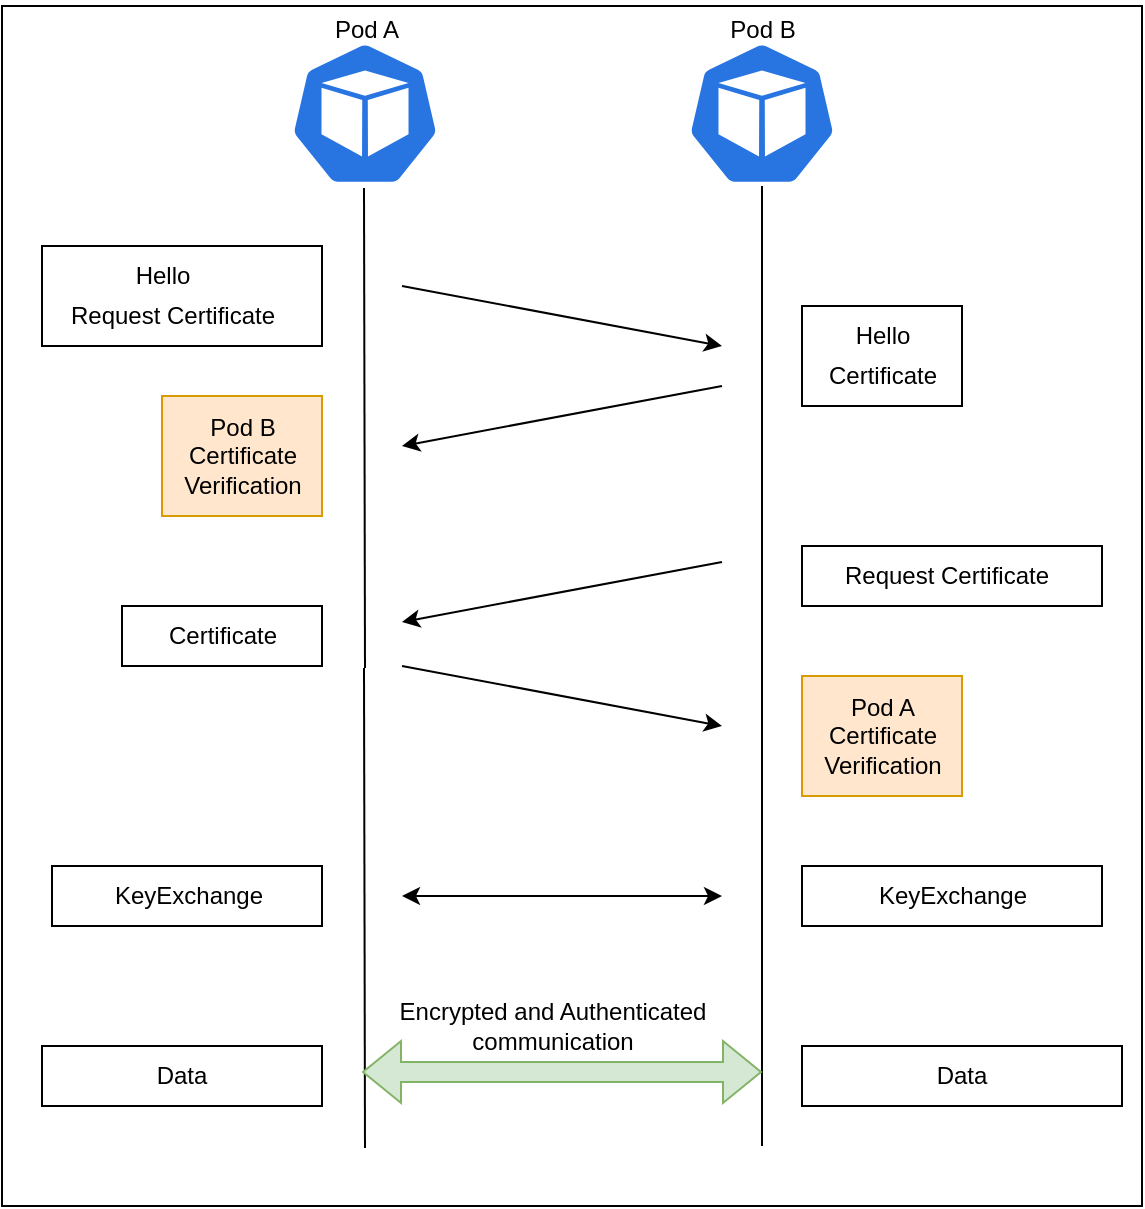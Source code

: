<mxfile version="24.6.4" type="device">
  <diagram name="Page-1" id="KsvBhtaB3D7SHNetGqwE">
    <mxGraphModel dx="831" dy="596" grid="1" gridSize="10" guides="1" tooltips="1" connect="1" arrows="1" fold="1" page="1" pageScale="1" pageWidth="850" pageHeight="1100" math="0" shadow="0">
      <root>
        <mxCell id="0" />
        <mxCell id="1" parent="0" />
        <mxCell id="iQbvoVuump7LGCyGvh8w-54" value="" style="rounded=0;whiteSpace=wrap;html=1;" vertex="1" parent="1">
          <mxGeometry x="100" y="70" width="570" height="600" as="geometry" />
        </mxCell>
        <mxCell id="iQbvoVuump7LGCyGvh8w-6" value="" style="endArrow=none;html=1;rounded=0;entryX=0.5;entryY=1;entryDx=0;entryDy=0;entryPerimeter=0;" edge="1" parent="1">
          <mxGeometry width="50" height="50" relative="1" as="geometry">
            <mxPoint x="281.5" y="401" as="sourcePoint" />
            <mxPoint x="281" y="161" as="targetPoint" />
          </mxGeometry>
        </mxCell>
        <mxCell id="iQbvoVuump7LGCyGvh8w-7" value="" style="endArrow=none;html=1;rounded=0;entryX=0.5;entryY=1;entryDx=0;entryDy=0;entryPerimeter=0;" edge="1" parent="1">
          <mxGeometry width="50" height="50" relative="1" as="geometry">
            <mxPoint x="480" y="400" as="sourcePoint" />
            <mxPoint x="480" y="160" as="targetPoint" />
          </mxGeometry>
        </mxCell>
        <mxCell id="iQbvoVuump7LGCyGvh8w-10" value="" style="rounded=0;whiteSpace=wrap;html=1;" vertex="1" parent="1">
          <mxGeometry x="120" y="190" width="140" height="50" as="geometry" />
        </mxCell>
        <mxCell id="iQbvoVuump7LGCyGvh8w-11" value="Hello" style="text;html=1;align=center;verticalAlign=middle;resizable=0;points=[];autosize=1;strokeColor=none;fillColor=none;" vertex="1" parent="1">
          <mxGeometry x="155" y="190" width="50" height="30" as="geometry" />
        </mxCell>
        <mxCell id="iQbvoVuump7LGCyGvh8w-12" value="" style="rounded=0;whiteSpace=wrap;html=1;" vertex="1" parent="1">
          <mxGeometry x="500" y="220" width="80" height="50" as="geometry" />
        </mxCell>
        <mxCell id="iQbvoVuump7LGCyGvh8w-13" value="Hello" style="text;html=1;align=center;verticalAlign=middle;resizable=0;points=[];autosize=1;strokeColor=none;fillColor=none;" vertex="1" parent="1">
          <mxGeometry x="515" y="220" width="50" height="30" as="geometry" />
        </mxCell>
        <mxCell id="iQbvoVuump7LGCyGvh8w-15" value="Certificate" style="text;html=1;align=center;verticalAlign=middle;resizable=0;points=[];autosize=1;strokeColor=none;fillColor=none;" vertex="1" parent="1">
          <mxGeometry x="500" y="240" width="80" height="30" as="geometry" />
        </mxCell>
        <mxCell id="iQbvoVuump7LGCyGvh8w-17" value="" style="endArrow=classic;html=1;rounded=0;" edge="1" parent="1">
          <mxGeometry width="50" height="50" relative="1" as="geometry">
            <mxPoint x="460" y="260" as="sourcePoint" />
            <mxPoint x="300" y="290" as="targetPoint" />
          </mxGeometry>
        </mxCell>
        <mxCell id="iQbvoVuump7LGCyGvh8w-18" value="" style="rounded=0;whiteSpace=wrap;html=1;" vertex="1" parent="1">
          <mxGeometry x="180" y="270" width="80" height="50" as="geometry" />
        </mxCell>
        <mxCell id="iQbvoVuump7LGCyGvh8w-19" value="&lt;div&gt;Pod B&lt;/div&gt;Certificate&lt;div&gt;Verification&lt;/div&gt;" style="text;html=1;align=center;verticalAlign=middle;resizable=0;points=[];autosize=1;strokeColor=#d79b00;fillColor=#ffe6cc;" vertex="1" parent="1">
          <mxGeometry x="180" y="265" width="80" height="60" as="geometry" />
        </mxCell>
        <mxCell id="iQbvoVuump7LGCyGvh8w-20" value="" style="rounded=0;whiteSpace=wrap;html=1;" vertex="1" parent="1">
          <mxGeometry x="125" y="500" width="135" height="30" as="geometry" />
        </mxCell>
        <mxCell id="iQbvoVuump7LGCyGvh8w-21" value="KeyExchange" style="text;html=1;align=center;verticalAlign=middle;resizable=0;points=[];autosize=1;strokeColor=none;fillColor=none;" vertex="1" parent="1">
          <mxGeometry x="142.5" y="500" width="100" height="30" as="geometry" />
        </mxCell>
        <mxCell id="iQbvoVuump7LGCyGvh8w-22" value="" style="rounded=0;whiteSpace=wrap;html=1;" vertex="1" parent="1">
          <mxGeometry x="500" y="500" width="150" height="30" as="geometry" />
        </mxCell>
        <mxCell id="iQbvoVuump7LGCyGvh8w-23" value="KeyExchange" style="text;html=1;align=center;verticalAlign=middle;resizable=0;points=[];autosize=1;strokeColor=none;fillColor=none;" vertex="1" parent="1">
          <mxGeometry x="525" y="500" width="100" height="30" as="geometry" />
        </mxCell>
        <mxCell id="iQbvoVuump7LGCyGvh8w-26" value="Request Certificate" style="text;html=1;align=center;verticalAlign=middle;resizable=0;points=[];autosize=1;strokeColor=none;fillColor=none;" vertex="1" parent="1">
          <mxGeometry x="120" y="210" width="130" height="30" as="geometry" />
        </mxCell>
        <mxCell id="iQbvoVuump7LGCyGvh8w-27" value="" style="endArrow=classic;html=1;rounded=0;" edge="1" parent="1">
          <mxGeometry width="50" height="50" relative="1" as="geometry">
            <mxPoint x="300" y="210" as="sourcePoint" />
            <mxPoint x="460" y="240" as="targetPoint" />
          </mxGeometry>
        </mxCell>
        <mxCell id="iQbvoVuump7LGCyGvh8w-28" value="" style="endArrow=none;html=1;rounded=0;entryX=0.5;entryY=1;entryDx=0;entryDy=0;entryPerimeter=0;" edge="1" parent="1">
          <mxGeometry width="50" height="50" relative="1" as="geometry">
            <mxPoint x="281.5" y="641" as="sourcePoint" />
            <mxPoint x="281" y="401" as="targetPoint" />
          </mxGeometry>
        </mxCell>
        <mxCell id="iQbvoVuump7LGCyGvh8w-29" value="" style="endArrow=none;html=1;rounded=0;entryX=0.5;entryY=1;entryDx=0;entryDy=0;entryPerimeter=0;" edge="1" parent="1">
          <mxGeometry width="50" height="50" relative="1" as="geometry">
            <mxPoint x="480" y="640" as="sourcePoint" />
            <mxPoint x="480" y="400" as="targetPoint" />
          </mxGeometry>
        </mxCell>
        <mxCell id="iQbvoVuump7LGCyGvh8w-30" value="" style="rounded=0;whiteSpace=wrap;html=1;" vertex="1" parent="1">
          <mxGeometry x="160" y="370" width="100" height="30" as="geometry" />
        </mxCell>
        <mxCell id="iQbvoVuump7LGCyGvh8w-32" value="" style="rounded=0;whiteSpace=wrap;html=1;" vertex="1" parent="1">
          <mxGeometry x="500" y="340" width="150" height="30" as="geometry" />
        </mxCell>
        <mxCell id="iQbvoVuump7LGCyGvh8w-33" value="Request Certificate" style="text;html=1;align=center;verticalAlign=middle;resizable=0;points=[];autosize=1;strokeColor=none;fillColor=none;" vertex="1" parent="1">
          <mxGeometry x="507.19" y="340" width="130" height="30" as="geometry" />
        </mxCell>
        <mxCell id="iQbvoVuump7LGCyGvh8w-35" value="" style="endArrow=classic;html=1;rounded=0;" edge="1" parent="1">
          <mxGeometry width="50" height="50" relative="1" as="geometry">
            <mxPoint x="460" y="348" as="sourcePoint" />
            <mxPoint x="300" y="378" as="targetPoint" />
          </mxGeometry>
        </mxCell>
        <mxCell id="iQbvoVuump7LGCyGvh8w-38" value="Data" style="rounded=0;whiteSpace=wrap;html=1;" vertex="1" parent="1">
          <mxGeometry x="120" y="590" width="140" height="30" as="geometry" />
        </mxCell>
        <mxCell id="iQbvoVuump7LGCyGvh8w-40" value="Data" style="rounded=0;whiteSpace=wrap;html=1;" vertex="1" parent="1">
          <mxGeometry x="500" y="590" width="160" height="30" as="geometry" />
        </mxCell>
        <mxCell id="iQbvoVuump7LGCyGvh8w-43" value="" style="endArrow=classic;html=1;rounded=0;" edge="1" parent="1">
          <mxGeometry width="50" height="50" relative="1" as="geometry">
            <mxPoint x="300" y="400" as="sourcePoint" />
            <mxPoint x="460" y="430" as="targetPoint" />
          </mxGeometry>
        </mxCell>
        <mxCell id="iQbvoVuump7LGCyGvh8w-45" value="Certificate" style="text;html=1;align=center;verticalAlign=middle;resizable=0;points=[];autosize=1;strokeColor=none;fillColor=none;" vertex="1" parent="1">
          <mxGeometry x="170" y="370" width="80" height="30" as="geometry" />
        </mxCell>
        <mxCell id="iQbvoVuump7LGCyGvh8w-46" value="" style="rounded=0;whiteSpace=wrap;html=1;" vertex="1" parent="1">
          <mxGeometry x="500" y="410" width="80" height="50" as="geometry" />
        </mxCell>
        <mxCell id="iQbvoVuump7LGCyGvh8w-47" value="&lt;div&gt;Pod A&lt;/div&gt;Certificate&lt;div&gt;Verification&lt;/div&gt;" style="text;html=1;align=center;verticalAlign=middle;resizable=0;points=[];autosize=1;strokeColor=#d79b00;fillColor=#ffe6cc;" vertex="1" parent="1">
          <mxGeometry x="500" y="405" width="80" height="60" as="geometry" />
        </mxCell>
        <mxCell id="iQbvoVuump7LGCyGvh8w-48" value="" style="endArrow=classic;startArrow=classic;html=1;rounded=0;" edge="1" parent="1">
          <mxGeometry width="50" height="50" relative="1" as="geometry">
            <mxPoint x="300" y="515" as="sourcePoint" />
            <mxPoint x="460" y="515" as="targetPoint" />
          </mxGeometry>
        </mxCell>
        <mxCell id="iQbvoVuump7LGCyGvh8w-50" value="" style="shape=flexArrow;endArrow=classic;startArrow=classic;html=1;rounded=0;fillColor=#d5e8d4;strokeColor=#82b366;" edge="1" parent="1">
          <mxGeometry width="100" height="100" relative="1" as="geometry">
            <mxPoint x="280" y="603" as="sourcePoint" />
            <mxPoint x="480" y="603" as="targetPoint" />
          </mxGeometry>
        </mxCell>
        <mxCell id="iQbvoVuump7LGCyGvh8w-52" value="Pod A" style="text;html=1;align=center;verticalAlign=middle;resizable=0;points=[];autosize=1;strokeColor=none;fillColor=none;" vertex="1" parent="1">
          <mxGeometry x="251.5" y="67" width="60" height="30" as="geometry" />
        </mxCell>
        <mxCell id="iQbvoVuump7LGCyGvh8w-55" value="" style="aspect=fixed;sketch=0;html=1;dashed=0;whitespace=wrap;verticalLabelPosition=bottom;verticalAlign=top;fillColor=#2875E2;strokeColor=#ffffff;points=[[0.005,0.63,0],[0.1,0.2,0],[0.9,0.2,0],[0.5,0,0],[0.995,0.63,0],[0.72,0.99,0],[0.5,1,0],[0.28,0.99,0]];shape=mxgraph.kubernetes.icon2;prIcon=pod" vertex="1" parent="1">
          <mxGeometry x="243.74" y="87.5" width="75.53" height="72.5" as="geometry" />
        </mxCell>
        <mxCell id="iQbvoVuump7LGCyGvh8w-56" value="" style="aspect=fixed;sketch=0;html=1;dashed=0;whitespace=wrap;verticalLabelPosition=bottom;verticalAlign=top;fillColor=#2875E2;strokeColor=#ffffff;points=[[0.005,0.63,0],[0.1,0.2,0],[0.9,0.2,0],[0.5,0,0],[0.995,0.63,0],[0.72,0.99,0],[0.5,1,0],[0.28,0.99,0]];shape=mxgraph.kubernetes.icon2;prIcon=pod" vertex="1" parent="1">
          <mxGeometry x="442.23" y="87.5" width="75.53" height="72.5" as="geometry" />
        </mxCell>
        <mxCell id="iQbvoVuump7LGCyGvh8w-57" value="Pod B" style="text;html=1;align=center;verticalAlign=middle;resizable=0;points=[];autosize=1;strokeColor=none;fillColor=none;" vertex="1" parent="1">
          <mxGeometry x="450" y="67" width="60" height="30" as="geometry" />
        </mxCell>
        <mxCell id="iQbvoVuump7LGCyGvh8w-58" value="Encrypted and Authenticated&lt;div&gt;communication&lt;/div&gt;" style="text;html=1;align=center;verticalAlign=middle;resizable=0;points=[];autosize=1;strokeColor=none;fillColor=none;" vertex="1" parent="1">
          <mxGeometry x="285" y="560" width="180" height="40" as="geometry" />
        </mxCell>
      </root>
    </mxGraphModel>
  </diagram>
</mxfile>

